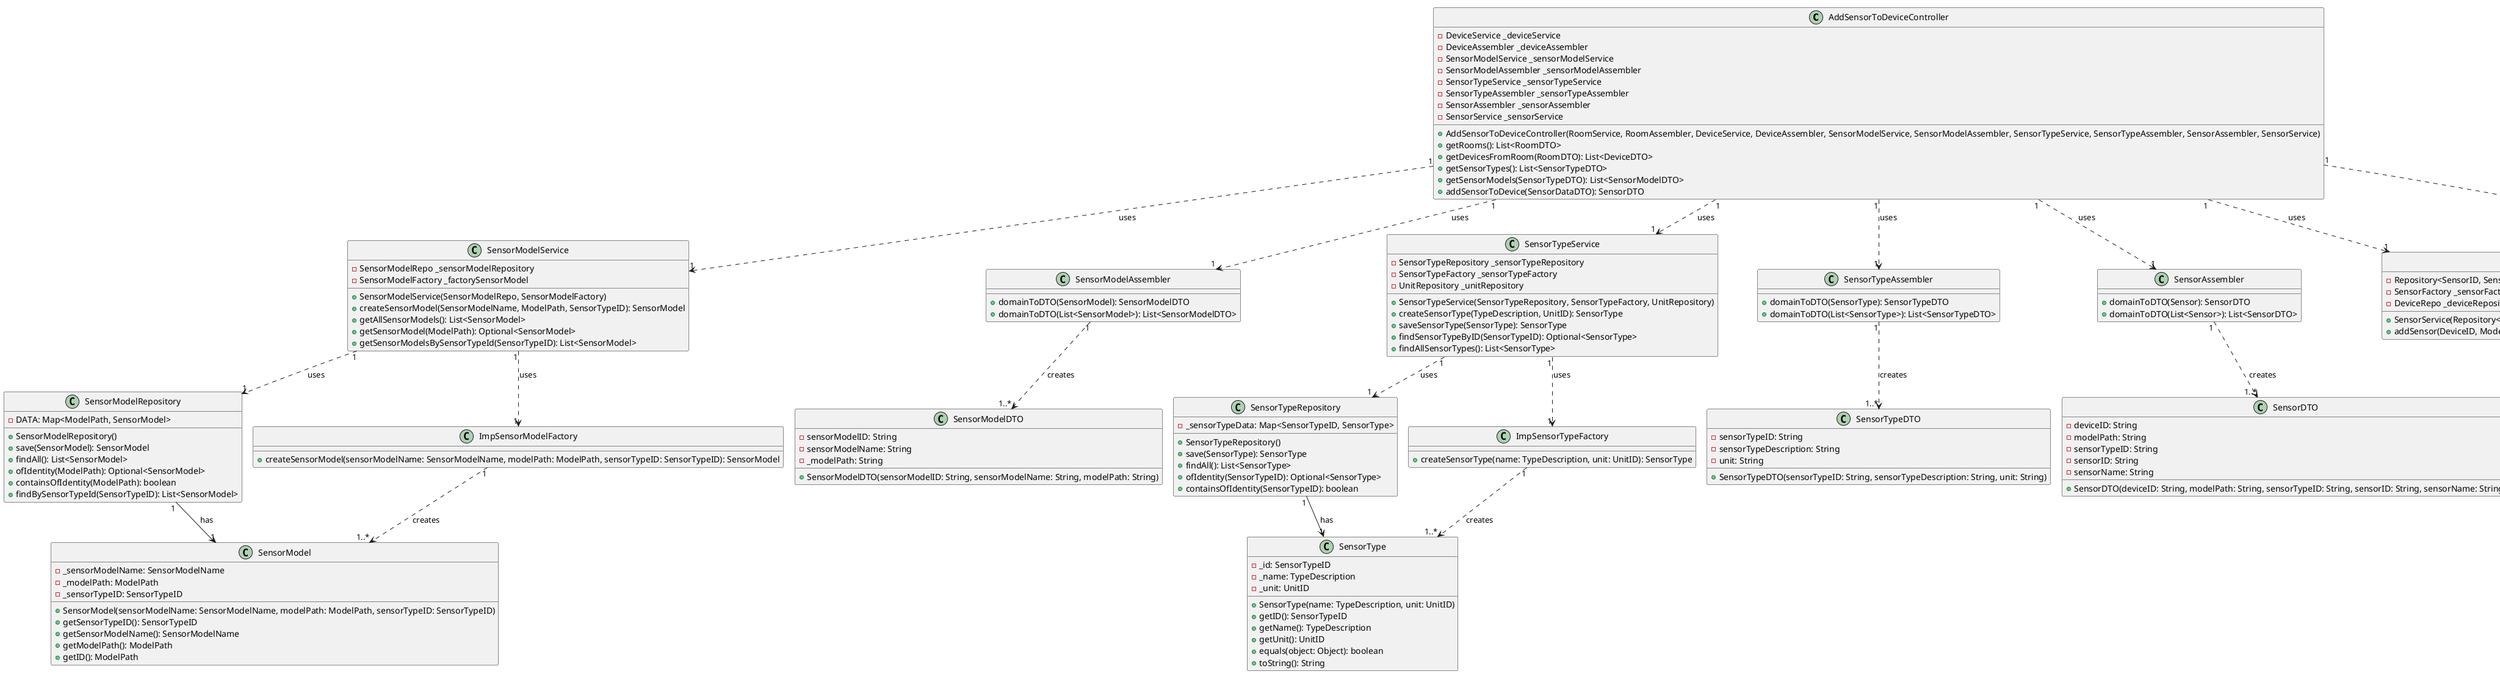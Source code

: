@startuml
'https://plantuml.com/class-diagram

!pragma layout smetana
!pragma scale 100 width
!pragma useVerticalIfPossible

class AddSensorToDeviceController {
  - DeviceService _deviceService
  - DeviceAssembler _deviceAssembler
  - SensorModelService _sensorModelService
  - SensorModelAssembler _sensorModelAssembler
  - SensorTypeService _sensorTypeService
  - SensorTypeAssembler _sensorTypeAssembler
  - SensorAssembler _sensorAssembler
  - SensorService _sensorService

  + AddSensorToDeviceController(RoomService, RoomAssembler, DeviceService, DeviceAssembler, SensorModelService, SensorModelAssembler, SensorTypeService, SensorTypeAssembler, SensorAssembler, SensorService)
  + getRooms(): List<RoomDTO>
  + getDevicesFromRoom(RoomDTO): List<DeviceDTO>
  + getSensorTypes(): List<SensorTypeDTO>
  + getSensorModels(SensorTypeDTO): List<SensorModelDTO>
  + addSensorToDevice(SensorDataDTO): SensorDTO
}

class SensorModelService
{
  - SensorModelRepo _sensorModelRepository
  - SensorModelFactory _factorySensorModel

  + SensorModelService(SensorModelRepo, SensorModelFactory)
  + createSensorModel(SensorModelName, ModelPath, SensorTypeID): SensorModel
  + getAllSensorModels(): List<SensorModel>
  + getSensorModel(ModelPath): Optional<SensorModel>
  + getSensorModelsBySensorTypeId(SensorTypeID): List<SensorModel>
}

class SensorModelAssembler {
  + domainToDTO(SensorModel): SensorModelDTO
  + domainToDTO(List<SensorModel>): List<SensorModelDTO>
}

class SensorTypeService {
  - SensorTypeRepository _sensorTypeRepository
  - SensorTypeFactory _sensorTypeFactory
  - UnitRepository _unitRepository

  + SensorTypeService(SensorTypeRepository, SensorTypeFactory, UnitRepository)
  + createSensorType(TypeDescription, UnitID): SensorType
  + saveSensorType(SensorType): SensorType
  + findSensorTypeByID(SensorTypeID): Optional<SensorType>
  + findAllSensorTypes(): List<SensorType>
}

class SensorTypeAssembler {
  + domainToDTO(SensorType): SensorTypeDTO
  + domainToDTO(List<SensorType>): List<SensorTypeDTO>
}

class SensorAssembler {
  + domainToDTO(Sensor): SensorDTO
  + domainToDTO(List<Sensor>): List<SensorDTO>
}

class SensorService {
  - Repository<SensorID, Sensor> _sensorRepository
  - SensorFactory _sensorFactory
  - DeviceRepo _deviceRepository

  + SensorService(Repository<SensorID, Sensor>, SensorFactory, DeviceRepo)
  + addSensor(DeviceID, ModelPath, SensorTypeID, SensorName): Sensor
}

class SensorModelRepository {
  - DATA: Map<ModelPath, SensorModel>
  + SensorModelRepository()
  + save(SensorModel): SensorModel
  + findAll(): List<SensorModel>
  + ofIdentity(ModelPath): Optional<SensorModel>
  + containsOfIdentity(ModelPath): boolean
  + findBySensorTypeId(SensorTypeID): List<SensorModel>
}

class SensorTypeRepository {
  - _sensorTypeData: Map<SensorTypeID, SensorType>
  + SensorTypeRepository()
  + save(SensorType): SensorType
  + findAll(): List<SensorType>
  + ofIdentity(SensorTypeID): Optional<SensorType>
  + containsOfIdentity(SensorTypeID): boolean
}

class SensorRepository {
  - _SensorData: Map<SensorID, Sensor>
  + SensorRepository()
  + save(Sensor): Sensor
  + findAll(): List<Sensor>
  + ofIdentity(SensorID): Optional<Sensor>
  + containsOfIdentity(SensorID): boolean
  + findByDeviceId(DeviceID): List<Sensor>
}

class SensorTypeDTO {
  - sensorTypeID: String
  - sensorTypeDescription: String
  - unit: String
  + SensorTypeDTO(sensorTypeID: String, sensorTypeDescription: String, unit: String)
}

class SensorModelDTO {
  - sensorModelID: String
  - sensorModelName: String
  - _modelPath: String
  + SensorModelDTO(sensorModelID: String, sensorModelName: String, modelPath: String)
}

class SensorDataDTO {
  - deviceID: String
  - sensorModelPath: String
  - sensorName: String
  - sensorTypeID: String
  + SensorDataDTO(deviceID: String, sensorModelPath: String, sensorName: String, sensorTypeID: String)
}

class SensorDTO {
  - deviceID: String
  - modelPath: String
  - sensorTypeID: String
  - sensorID: String
  - sensorName: String
  + SensorDTO(deviceID: String, modelPath: String, sensorTypeID: String, sensorID: String, sensorName: String)
}

class ImpSensorModelFactory {
  + createSensorModel(sensorModelName: SensorModelName, modelPath: ModelPath, sensorTypeID: SensorTypeID): SensorModel
}


class ImpSensorTypeFactory {
  + createSensorType(name: TypeDescription, unit: UnitID): SensorType
}
class ImpSensorFactory {
        +create(parameters: Object...): Sensor
    }

class SensorModel {
        -_sensorModelName: SensorModelName
        -_modelPath: ModelPath
        -_sensorTypeID: SensorTypeID
        +SensorModel(sensorModelName: SensorModelName, modelPath: ModelPath, sensorTypeID: SensorTypeID)
        +getSensorTypeID(): SensorTypeID
        +getSensorModelName(): SensorModelName
        +getModelPath(): ModelPath
        +getID(): ModelPath
    }

class SensorType {
        -_id: SensorTypeID
        -_name: TypeDescription
        -_unit: UnitID
        +SensorType(name: TypeDescription, unit: UnitID)
        +getID(): SensorTypeID
        +getName(): TypeDescription
        +getUnit(): UnitID
        +equals(object: Object): boolean
        +toString(): String
    }

interface Sensor{
        +getID(): SensorID
        +getName(): SensorName
        +getModelPath(): ModelPath
        +getSensorTypeID(): SensorTypeID
        +toString(): String
        +getValue(): ValueObject
        +getDeviceID(): DeviceID
    }

AddSensorToDeviceController "1" ..> "1" SensorModelService : uses
AddSensorToDeviceController "1" ..> "1" SensorModelAssembler : uses
AddSensorToDeviceController "1" ..> "1" SensorTypeService : uses
AddSensorToDeviceController "1" ..> "1" SensorTypeAssembler : uses
AddSensorToDeviceController "1" ..> "1" SensorAssembler : uses
AddSensorToDeviceController "1" ..> "1" SensorService : uses
AddSensorToDeviceController "1" ..> "1" SensorDataDTO : uses

SensorModelService "1" ..> "1" SensorModelRepository : uses
SensorModelService "1" ..> "1" ImpSensorModelFactory : uses
SensorService "1" ..> "1" SensorRepository : uses
SensorService "1" ..> "1" ImpSensorFactory : uses
SensorTypeService "1" ..> "1" SensorTypeRepository : uses
SensorTypeService "1" ..> "1" ImpSensorTypeFactory : uses

SensorModelRepository "1" --> "1" SensorModel : has
SensorTypeRepository "1" --> "1" SensorType : has
SensorRepository "1" --> "1" Sensor : has

ImpSensorFactory "1" ..> "1..*" Sensor : creates
ImpSensorModelFactory "1" ..> "1..*" SensorModel : creates
ImpSensorTypeFactory "1" ..> "1..*" SensorType : creates

SensorAssembler "1" ..> "1..*" SensorDTO : creates
SensorModelAssembler "1" ..> "1..*" SensorModelDTO : creates
SensorTypeAssembler "1" ..> "1..*" SensorTypeDTO : creates
@enduml